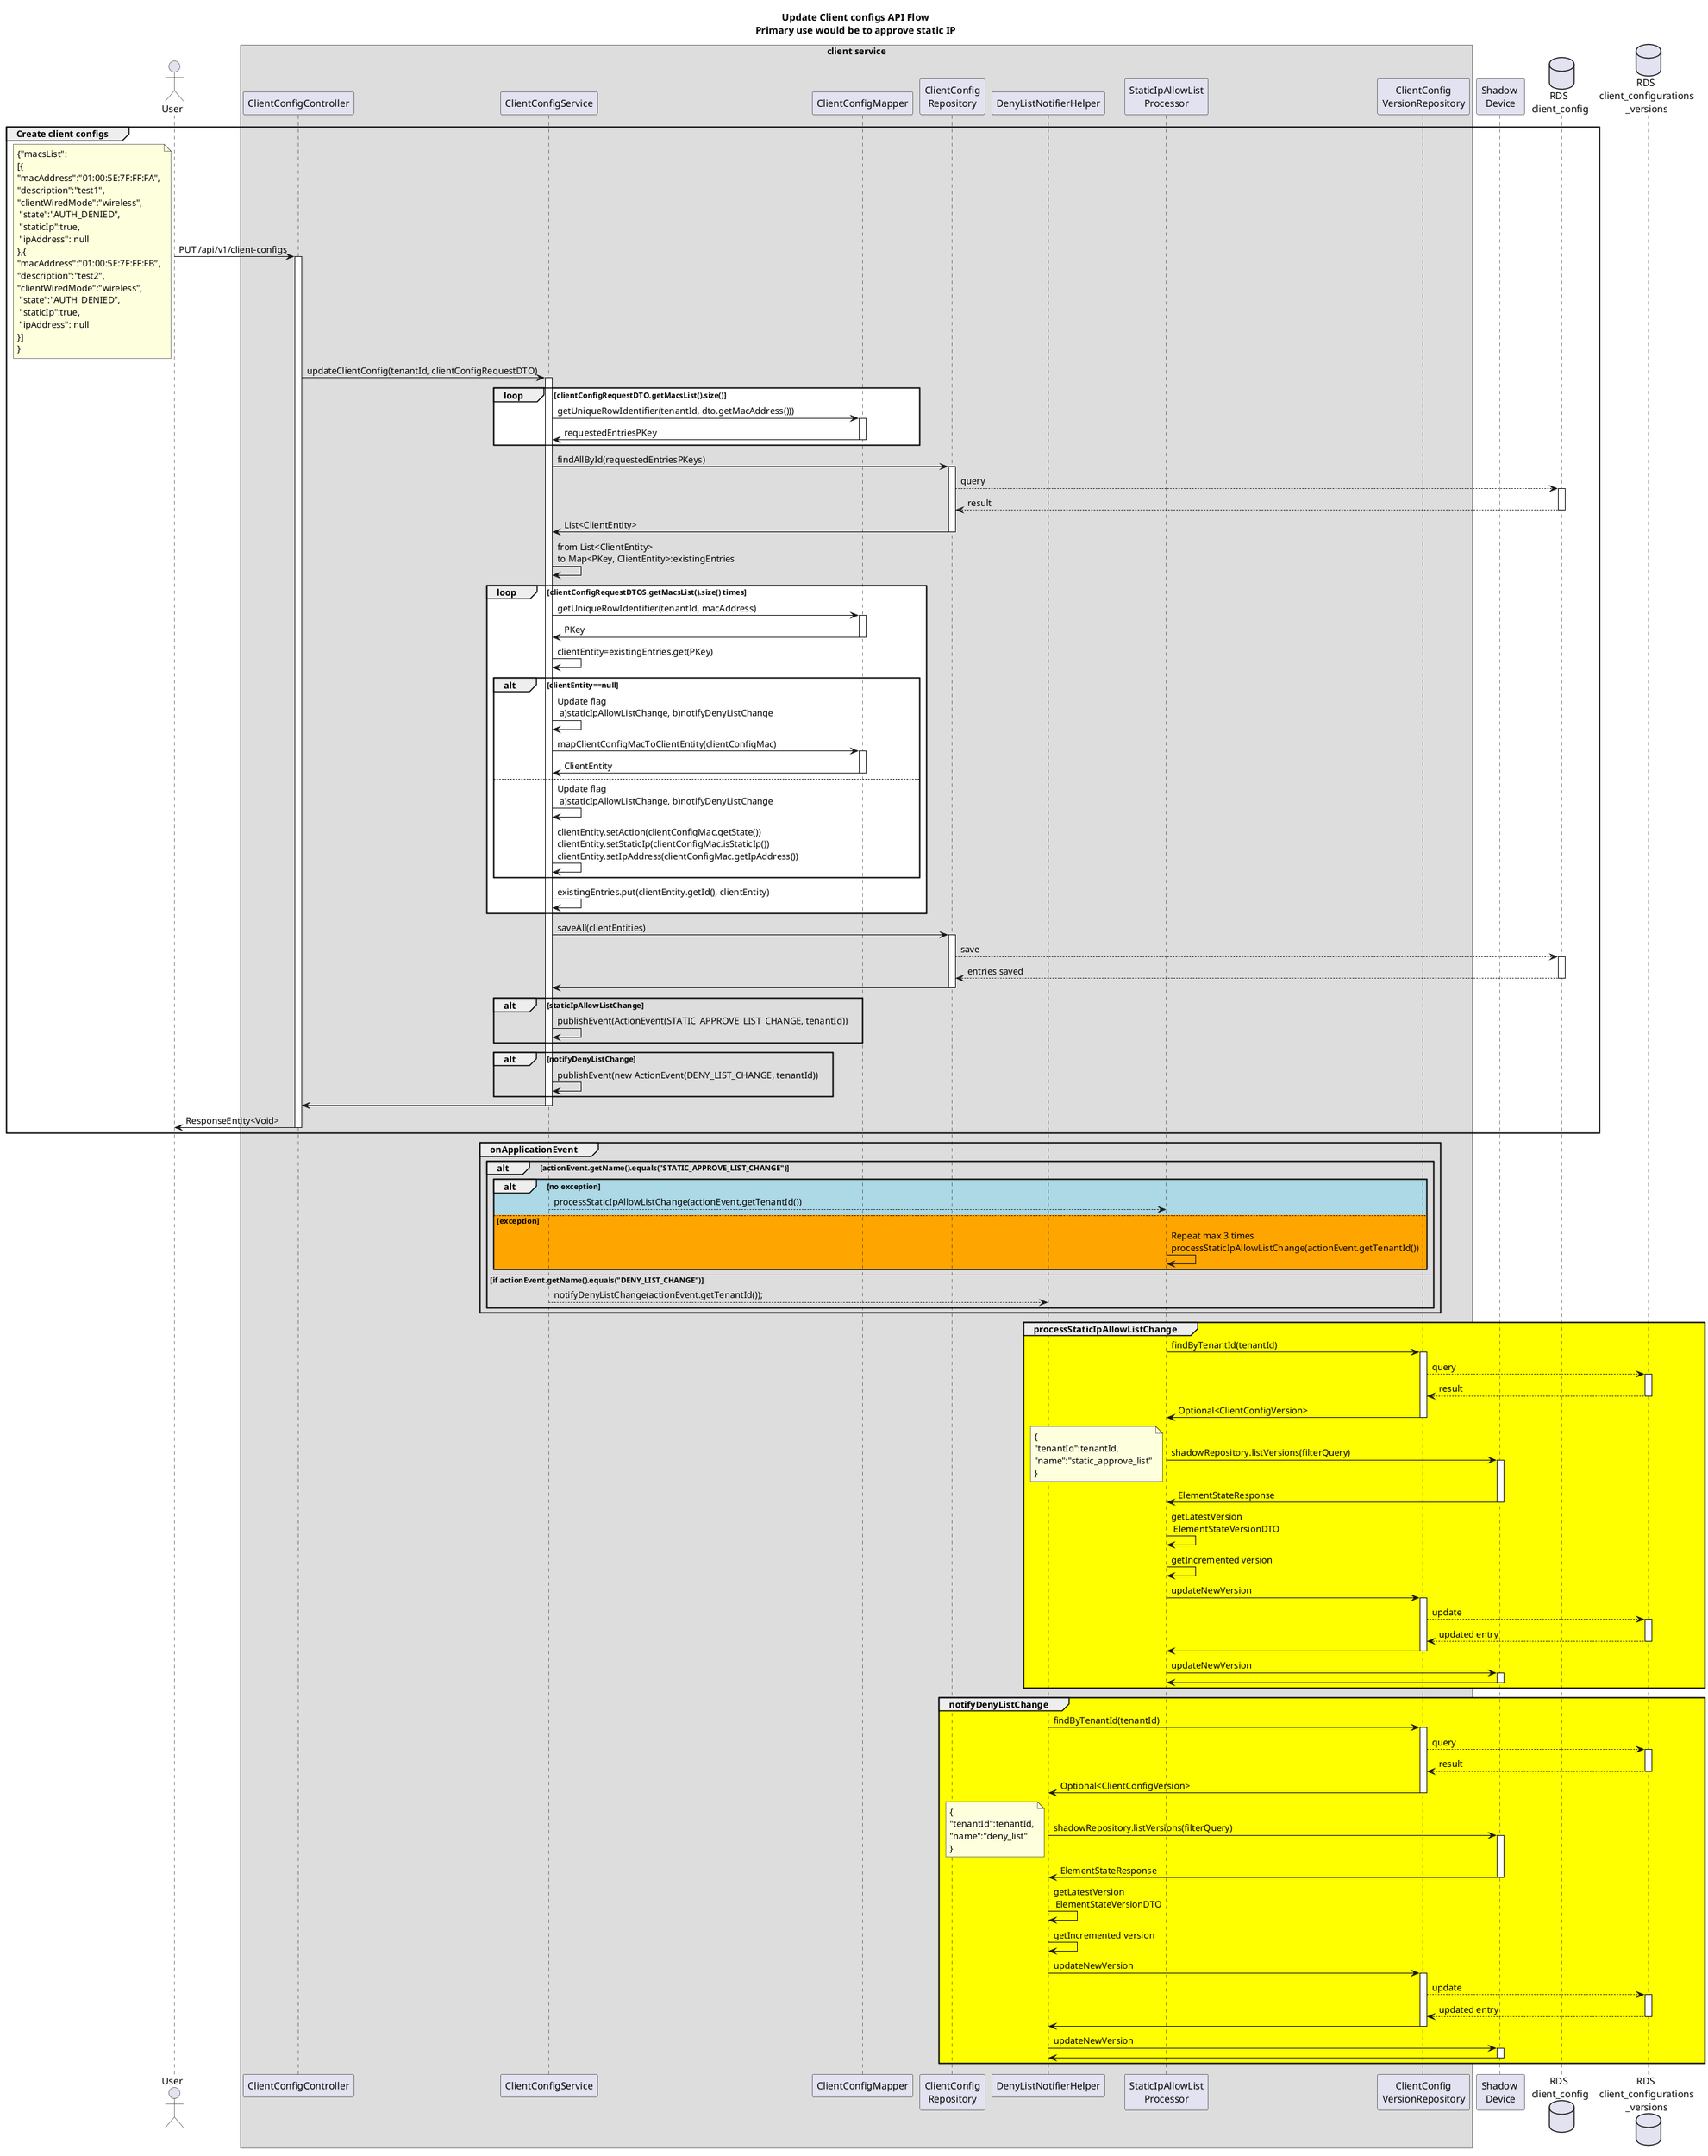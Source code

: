 @startuml

title Update Client configs API Flow\nPrimary use would be to approve static IP

actor "User" as user
box "client service"
participant "ClientConfigController" as ccc
participant "ClientConfigService" as ccs
participant "ClientConfigMapper" as ccm
participant "ClientConfig\nRepository" as ccr
participant "DenyListNotifierHelper" as dlnh
participant "StaticIpAllowList\nProcessor" as siap
participant "ClientConfig\nVersionRepository" as cvr
end box
participant "Shadow \nDevice" as sd
database "RDS \nclient_config" as table
database "RDS \nclient_configurations\n_versions" as table2

group Create client configs
	user -> ccc ++: PUT /api/v1/client-configs
	note left: {"macsList":\n[{\n"macAddress":"01:00:5E:7F:FF:FA",\n"description":"test1",\n"clientWiredMode":"wireless",\n "state":"AUTH_DENIED",\n "staticIp":true,\n "ipAddress": null\n},{\n"macAddress":"01:00:5E:7F:FF:FB",\n"description":"test2",\n"clientWiredMode":"wireless",\n "state":"AUTH_DENIED",\n "staticIp":true,\n "ipAddress": null\n}]\n}
	ccc -> ccs ++: updateClientConfig(tenantId, clientConfigRequestDTO)
	loop #White clientConfigRequestDTO.getMacsList().size()
    ccs -> ccm ++: getUniqueRowIdentifier(tenantId, dto.getMacAddress()))
    ccm -> ccs --: requestedEntriesPKey
  end
  ccs -> ccr ++ : findAllById(requestedEntriesPKeys)
  ccr --> table ++: query
  table --> ccr --: result
  ccr -> ccs -- : List<ClientEntity>
  ccs -> ccs : from List<ClientEntity>\nto Map<PKey, ClientEntity>:existingEntries
  loop #White clientConfigRequestDTOS.getMacsList().size() times
    ccs -> ccm ++: getUniqueRowIdentifier(tenantId, macAddress)
    ccm -> ccs --: PKey
    ccs -> ccs : clientEntity=existingEntries.get(PKey)
    alt clientEntity==null
      ccs -> ccs : Update flag\n a)staticIpAllowListChange, b)notifyDenyListChange
      ccs -> ccm ++: mapClientConfigMacToClientEntity(clientConfigMac)
      ccm -> ccs --: ClientEntity
    else
      ccs -> ccs : Update flag\n a)staticIpAllowListChange, b)notifyDenyListChange
      ccs -> ccs : clientEntity.setAction(clientConfigMac.getState())\nclientEntity.setStaticIp(clientConfigMac.isStaticIp())\nclientEntity.setIpAddress(clientConfigMac.getIpAddress())
    end
    ccs -> ccs : existingEntries.put(clientEntity.getId(), clientEntity)
  end
  ccs -> ccr ++: saveAll(clientEntities)
  ccr --> table ++: save
  table --> ccr --: entries saved
  ccr -> ccs --
  alt staticIpAllowListChange
    ccs -> ccs: publishEvent(ActionEvent(STATIC_APPROVE_LIST_CHANGE, tenantId))
  end
  alt notifyDenyListChange
    ccs -> ccs: publishEvent(new ActionEvent(DENY_LIST_CHANGE, tenantId))
  end
  ccs -> ccc --:
  ccc -> user --: ResponseEntity<Void>
end

group onApplicationEvent
 alt actionEvent.getName().equals("STATIC_APPROVE_LIST_CHANGE")
    alt #LightBlue no exception
      ccs--> siap : processStaticIpAllowListChange(actionEvent.getTenantId())
    else #Orange exception
      siap -> siap : Repeat max 3 times\nprocessStaticIpAllowListChange(actionEvent.getTenantId())
    end
 else if actionEvent.getName().equals("DENY_LIST_CHANGE")
    ccs --> dlnh : notifyDenyListChange(actionEvent.getTenantId());
 end
end

group #Yellow processStaticIpAllowListChange
  siap -> cvr ++: findByTenantId(tenantId)
  cvr --> table2 ++: query
  table2 --> cvr --: result
  cvr -> siap --: Optional<ClientConfigVersion>
  siap -> sd ++: shadowRepository.listVersions(filterQuery)
  note left: {\n"tenantId":tenantId,\n"name":"static_approve_list"\n}
   sd -> siap --: ElementStateResponse
   siap -> siap : getLatestVersion\n ElementStateVersionDTO
   siap -> siap : getIncremented version
   siap -> cvr ++: updateNewVersion
   cvr --> table2 ++: update
   table2 --> cvr --: updated entry
   cvr -> siap --:
   siap -> sd ++: updateNewVersion
   sd -> siap --:
end

group #Yellow notifyDenyListChange
  dlnh -> cvr ++: findByTenantId(tenantId)
  cvr --> table2 ++: query
  table2 --> cvr --: result
  cvr -> dlnh --: Optional<ClientConfigVersion>
  dlnh -> sd ++: shadowRepository.listVersions(filterQuery)
  note left: {\n"tenantId":tenantId,\n"name":"deny_list"\n}
   sd -> dlnh --: ElementStateResponse
   dlnh -> dlnh : getLatestVersion\n ElementStateVersionDTO
   dlnh -> dlnh : getIncremented version
   dlnh -> cvr ++: updateNewVersion
   cvr --> table2 ++: update
   table2 --> cvr --: updated entry
   cvr -> dlnh --:
   dlnh -> sd ++: updateNewVersion
   sd -> dlnh --:
end

@enduml